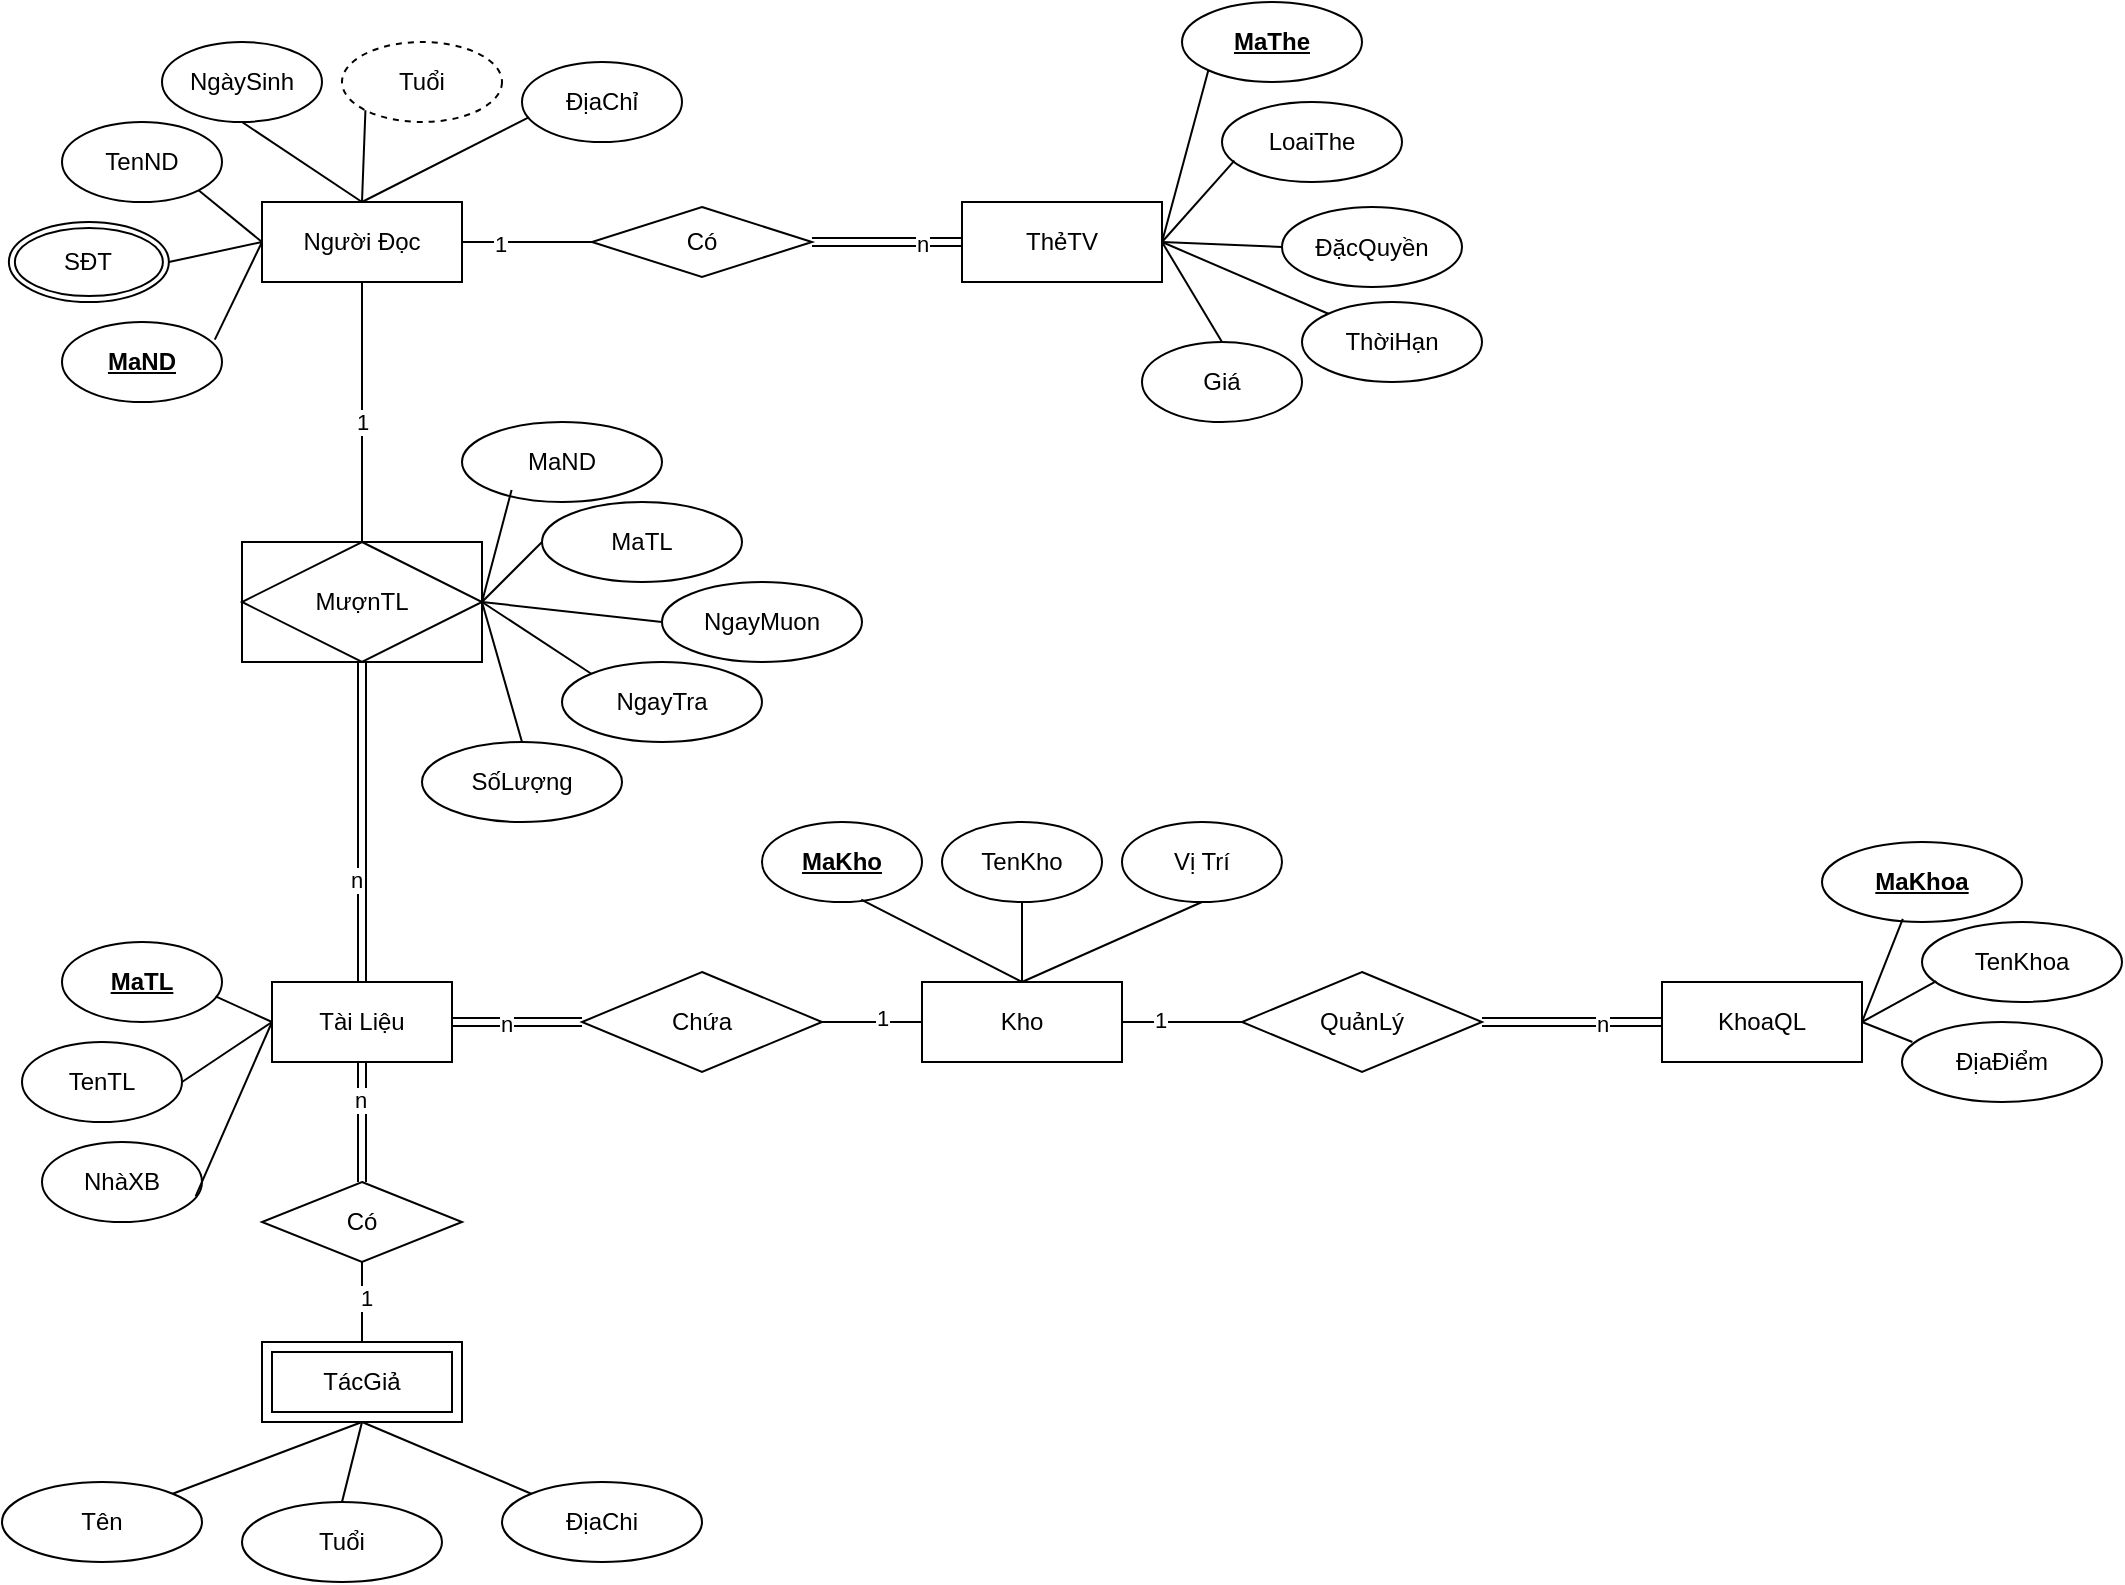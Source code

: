 <mxfile version="24.7.13">
  <diagram name="Trang-1" id="ZWzxkZIK--rJ453yQ6tB">
    <mxGraphModel dx="1646" dy="653" grid="1" gridSize="10" guides="1" tooltips="1" connect="1" arrows="1" fold="1" page="1" pageScale="1" pageWidth="3300" pageHeight="4681" math="0" shadow="0">
      <root>
        <mxCell id="0" />
        <mxCell id="1" parent="0" />
        <mxCell id="0mULd0ldyT7BNbRr9lkG-23" value="" style="edgeStyle=orthogonalEdgeStyle;rounded=0;orthogonalLoop=1;jettySize=auto;html=1;shape=link;" parent="1" source="qfUsmJVMwH6i1zUDP_hz-39" target="0mULd0ldyT7BNbRr9lkG-22" edge="1">
          <mxGeometry relative="1" as="geometry" />
        </mxCell>
        <mxCell id="9Rz3JVOHKZxzOsadTnG4-9" value="n" style="edgeLabel;html=1;align=center;verticalAlign=middle;resizable=0;points=[];" vertex="1" connectable="0" parent="0mULd0ldyT7BNbRr9lkG-23">
          <mxGeometry x="-0.184" y="-1" relative="1" as="geometry">
            <mxPoint as="offset" />
          </mxGeometry>
        </mxCell>
        <mxCell id="9Rz3JVOHKZxzOsadTnG4-137" value="" style="edgeStyle=orthogonalEdgeStyle;rounded=0;orthogonalLoop=1;jettySize=auto;html=1;shape=link;" edge="1" parent="1" source="qfUsmJVMwH6i1zUDP_hz-39" target="9Rz3JVOHKZxzOsadTnG4-131">
          <mxGeometry relative="1" as="geometry" />
        </mxCell>
        <mxCell id="9Rz3JVOHKZxzOsadTnG4-138" value="n" style="edgeLabel;html=1;align=center;verticalAlign=middle;resizable=0;points=[];" vertex="1" connectable="0" parent="9Rz3JVOHKZxzOsadTnG4-137">
          <mxGeometry x="-0.369" y="-1" relative="1" as="geometry">
            <mxPoint as="offset" />
          </mxGeometry>
        </mxCell>
        <mxCell id="qfUsmJVMwH6i1zUDP_hz-39" value="Tài Liệu" style="whiteSpace=wrap;html=1;align=center;" parent="1" vertex="1">
          <mxGeometry x="765" y="880" width="90" height="40" as="geometry" />
        </mxCell>
        <mxCell id="qfUsmJVMwH6i1zUDP_hz-40" style="edgeStyle=none;rounded=0;orthogonalLoop=1;jettySize=auto;html=1;exitX=1;exitY=1;exitDx=0;exitDy=0;" parent="1" source="qfUsmJVMwH6i1zUDP_hz-39" target="qfUsmJVMwH6i1zUDP_hz-39" edge="1">
          <mxGeometry relative="1" as="geometry" />
        </mxCell>
        <mxCell id="qfUsmJVMwH6i1zUDP_hz-42" value="&lt;u&gt;&lt;b&gt;MaTL&lt;/b&gt;&lt;/u&gt;" style="ellipse;whiteSpace=wrap;html=1;align=center;" parent="1" vertex="1">
          <mxGeometry x="660" y="860" width="80" height="40" as="geometry" />
        </mxCell>
        <mxCell id="qfUsmJVMwH6i1zUDP_hz-46" value="" style="endArrow=none;html=1;rounded=0;entryX=0;entryY=0.5;entryDx=0;entryDy=0;exitX=0.96;exitY=0.68;exitDx=0;exitDy=0;exitPerimeter=0;" parent="1" source="qfUsmJVMwH6i1zUDP_hz-42" target="qfUsmJVMwH6i1zUDP_hz-39" edge="1">
          <mxGeometry relative="1" as="geometry">
            <mxPoint x="770" y="869.5" as="sourcePoint" />
            <mxPoint x="930" y="869.5" as="targetPoint" />
          </mxGeometry>
        </mxCell>
        <mxCell id="qfUsmJVMwH6i1zUDP_hz-48" value="NhàXB" style="ellipse;whiteSpace=wrap;html=1;align=center;" parent="1" vertex="1">
          <mxGeometry x="650" y="960" width="80" height="40" as="geometry" />
        </mxCell>
        <mxCell id="qfUsmJVMwH6i1zUDP_hz-49" value="" style="endArrow=none;html=1;rounded=0;entryX=0;entryY=0.5;entryDx=0;entryDy=0;exitX=0.96;exitY=0.68;exitDx=0;exitDy=0;exitPerimeter=0;" parent="1" source="qfUsmJVMwH6i1zUDP_hz-48" target="qfUsmJVMwH6i1zUDP_hz-39" edge="1">
          <mxGeometry relative="1" as="geometry">
            <mxPoint x="740" y="939.5" as="sourcePoint" />
            <mxPoint x="783" y="960" as="targetPoint" />
          </mxGeometry>
        </mxCell>
        <mxCell id="qfUsmJVMwH6i1zUDP_hz-50" value="" style="endArrow=none;html=1;rounded=0;entryX=0;entryY=0.5;entryDx=0;entryDy=0;exitX=1;exitY=0.5;exitDx=0;exitDy=0;" parent="1" source="0mULd0ldyT7BNbRr9lkG-20" target="qfUsmJVMwH6i1zUDP_hz-39" edge="1">
          <mxGeometry relative="1" as="geometry">
            <mxPoint x="730" y="880" as="sourcePoint" />
            <mxPoint x="790" y="960" as="targetPoint" />
            <Array as="points" />
          </mxGeometry>
        </mxCell>
        <mxCell id="qfUsmJVMwH6i1zUDP_hz-54" value="KhoaQL" style="whiteSpace=wrap;html=1;align=center;" parent="1" vertex="1">
          <mxGeometry x="1460" y="880" width="100" height="40" as="geometry" />
        </mxCell>
        <mxCell id="0mULd0ldyT7BNbRr9lkG-20" value="TenTL" style="ellipse;whiteSpace=wrap;html=1;align=center;" parent="1" vertex="1">
          <mxGeometry x="640" y="910" width="80" height="40" as="geometry" />
        </mxCell>
        <mxCell id="0mULd0ldyT7BNbRr9lkG-21" value="Kho" style="whiteSpace=wrap;html=1;align=center;" parent="1" vertex="1">
          <mxGeometry x="1090" y="880" width="100" height="40" as="geometry" />
        </mxCell>
        <mxCell id="0mULd0ldyT7BNbRr9lkG-22" value="Chứa" style="shape=rhombus;perimeter=rhombusPerimeter;whiteSpace=wrap;html=1;align=center;" parent="1" vertex="1">
          <mxGeometry x="920" y="875" width="120" height="50" as="geometry" />
        </mxCell>
        <mxCell id="9Rz3JVOHKZxzOsadTnG4-155" value="" style="edgeStyle=orthogonalEdgeStyle;rounded=0;orthogonalLoop=1;jettySize=auto;html=1;shape=link;" edge="1" parent="1" source="0mULd0ldyT7BNbRr9lkG-25" target="qfUsmJVMwH6i1zUDP_hz-54">
          <mxGeometry relative="1" as="geometry" />
        </mxCell>
        <mxCell id="9Rz3JVOHKZxzOsadTnG4-156" value="n" style="edgeLabel;html=1;align=center;verticalAlign=middle;resizable=0;points=[];" vertex="1" connectable="0" parent="9Rz3JVOHKZxzOsadTnG4-155">
          <mxGeometry x="0.333" y="-1" relative="1" as="geometry">
            <mxPoint as="offset" />
          </mxGeometry>
        </mxCell>
        <mxCell id="0mULd0ldyT7BNbRr9lkG-25" value="QuảnLý" style="shape=rhombus;perimeter=rhombusPerimeter;whiteSpace=wrap;html=1;align=center;" parent="1" vertex="1">
          <mxGeometry x="1250" y="875" width="120" height="50" as="geometry" />
        </mxCell>
        <mxCell id="0mULd0ldyT7BNbRr9lkG-28" value="" style="endArrow=none;html=1;rounded=0;exitX=1;exitY=0.5;exitDx=0;exitDy=0;entryX=0;entryY=0.5;entryDx=0;entryDy=0;" parent="1" source="0mULd0ldyT7BNbRr9lkG-22" target="0mULd0ldyT7BNbRr9lkG-21" edge="1">
          <mxGeometry relative="1" as="geometry">
            <mxPoint x="1080" y="910" as="sourcePoint" />
            <mxPoint x="1090" y="900" as="targetPoint" />
          </mxGeometry>
        </mxCell>
        <mxCell id="0mULd0ldyT7BNbRr9lkG-29" value="" style="endArrow=none;html=1;rounded=0;exitX=1;exitY=0.5;exitDx=0;exitDy=0;entryX=0;entryY=0.5;entryDx=0;entryDy=0;" parent="1" source="0mULd0ldyT7BNbRr9lkG-22" target="0mULd0ldyT7BNbRr9lkG-21" edge="1">
          <mxGeometry relative="1" as="geometry">
            <mxPoint x="1040" y="900" as="sourcePoint" />
            <mxPoint x="1090" y="900" as="targetPoint" />
            <Array as="points">
              <mxPoint x="1090" y="900" />
            </Array>
          </mxGeometry>
        </mxCell>
        <mxCell id="9Rz3JVOHKZxzOsadTnG4-10" value="1" style="edgeLabel;html=1;align=center;verticalAlign=middle;resizable=0;points=[];" vertex="1" connectable="0" parent="0mULd0ldyT7BNbRr9lkG-29">
          <mxGeometry x="0.176" y="2" relative="1" as="geometry">
            <mxPoint as="offset" />
          </mxGeometry>
        </mxCell>
        <mxCell id="9Rz3JVOHKZxzOsadTnG4-2" value="" style="endArrow=none;html=1;rounded=0;entryX=0;entryY=0.5;entryDx=0;entryDy=0;exitX=1;exitY=0.5;exitDx=0;exitDy=0;" edge="1" parent="1" source="0mULd0ldyT7BNbRr9lkG-21" target="0mULd0ldyT7BNbRr9lkG-25">
          <mxGeometry relative="1" as="geometry">
            <mxPoint x="1170" y="970" as="sourcePoint" />
            <mxPoint x="1330" y="970" as="targetPoint" />
          </mxGeometry>
        </mxCell>
        <mxCell id="9Rz3JVOHKZxzOsadTnG4-11" value="1" style="edgeLabel;html=1;align=center;verticalAlign=middle;resizable=0;points=[];" vertex="1" connectable="0" parent="9Rz3JVOHKZxzOsadTnG4-2">
          <mxGeometry x="-0.387" y="1" relative="1" as="geometry">
            <mxPoint as="offset" />
          </mxGeometry>
        </mxCell>
        <mxCell id="9Rz3JVOHKZxzOsadTnG4-3" value="&lt;u&gt;&lt;b&gt;MaKho&lt;/b&gt;&lt;/u&gt;" style="ellipse;whiteSpace=wrap;html=1;align=center;" vertex="1" parent="1">
          <mxGeometry x="1010" y="800" width="80" height="40" as="geometry" />
        </mxCell>
        <mxCell id="9Rz3JVOHKZxzOsadTnG4-4" value="TenKho" style="ellipse;whiteSpace=wrap;html=1;align=center;" vertex="1" parent="1">
          <mxGeometry x="1100" y="800" width="80" height="40" as="geometry" />
        </mxCell>
        <mxCell id="9Rz3JVOHKZxzOsadTnG4-5" value="Vị Trí" style="ellipse;whiteSpace=wrap;html=1;align=center;" vertex="1" parent="1">
          <mxGeometry x="1190" y="800" width="80" height="40" as="geometry" />
        </mxCell>
        <mxCell id="9Rz3JVOHKZxzOsadTnG4-6" value="" style="endArrow=none;html=1;rounded=0;entryX=0.62;entryY=0.97;entryDx=0;entryDy=0;entryPerimeter=0;exitX=0.5;exitY=0;exitDx=0;exitDy=0;" edge="1" parent="1" source="0mULd0ldyT7BNbRr9lkG-21" target="9Rz3JVOHKZxzOsadTnG4-3">
          <mxGeometry relative="1" as="geometry">
            <mxPoint x="1170" y="970" as="sourcePoint" />
            <mxPoint x="1330" y="970" as="targetPoint" />
          </mxGeometry>
        </mxCell>
        <mxCell id="9Rz3JVOHKZxzOsadTnG4-7" value="" style="endArrow=none;html=1;rounded=0;entryX=0.5;entryY=1;entryDx=0;entryDy=0;exitX=0.5;exitY=0;exitDx=0;exitDy=0;" edge="1" parent="1" source="0mULd0ldyT7BNbRr9lkG-21" target="9Rz3JVOHKZxzOsadTnG4-4">
          <mxGeometry relative="1" as="geometry">
            <mxPoint x="1170" y="970" as="sourcePoint" />
            <mxPoint x="1330" y="970" as="targetPoint" />
          </mxGeometry>
        </mxCell>
        <mxCell id="9Rz3JVOHKZxzOsadTnG4-8" value="" style="endArrow=none;html=1;rounded=0;entryX=0.5;entryY=1;entryDx=0;entryDy=0;exitX=0.5;exitY=0;exitDx=0;exitDy=0;" edge="1" parent="1" source="0mULd0ldyT7BNbRr9lkG-21" target="9Rz3JVOHKZxzOsadTnG4-5">
          <mxGeometry relative="1" as="geometry">
            <mxPoint x="1170" y="970" as="sourcePoint" />
            <mxPoint x="1330" y="970" as="targetPoint" />
          </mxGeometry>
        </mxCell>
        <mxCell id="9Rz3JVOHKZxzOsadTnG4-13" value="Người Đọc" style="whiteSpace=wrap;html=1;align=center;" vertex="1" parent="1">
          <mxGeometry x="760" y="490" width="100" height="40" as="geometry" />
        </mxCell>
        <mxCell id="9Rz3JVOHKZxzOsadTnG4-14" value="TenND" style="ellipse;whiteSpace=wrap;html=1;align=center;" vertex="1" parent="1">
          <mxGeometry x="660" y="450" width="80" height="40" as="geometry" />
        </mxCell>
        <mxCell id="9Rz3JVOHKZxzOsadTnG4-23" value="NgàySinh" style="ellipse;whiteSpace=wrap;html=1;align=center;" vertex="1" parent="1">
          <mxGeometry x="710" y="410" width="80" height="40" as="geometry" />
        </mxCell>
        <mxCell id="9Rz3JVOHKZxzOsadTnG4-24" value="&lt;u&gt;&lt;b&gt;MaND&lt;/b&gt;&lt;/u&gt;" style="ellipse;whiteSpace=wrap;html=1;align=center;" vertex="1" parent="1">
          <mxGeometry x="660" y="550" width="80" height="40" as="geometry" />
        </mxCell>
        <mxCell id="9Rz3JVOHKZxzOsadTnG4-26" value="ĐịaChỉ" style="ellipse;whiteSpace=wrap;html=1;align=center;" vertex="1" parent="1">
          <mxGeometry x="890" y="420" width="80" height="40" as="geometry" />
        </mxCell>
        <mxCell id="9Rz3JVOHKZxzOsadTnG4-29" value="Tuổi" style="ellipse;whiteSpace=wrap;html=1;align=center;dashed=1;" vertex="1" parent="1">
          <mxGeometry x="800" y="410" width="80" height="40" as="geometry" />
        </mxCell>
        <mxCell id="9Rz3JVOHKZxzOsadTnG4-31" value="" style="endArrow=none;html=1;rounded=0;exitX=1;exitY=1;exitDx=0;exitDy=0;entryX=0;entryY=0.5;entryDx=0;entryDy=0;" edge="1" parent="1" source="9Rz3JVOHKZxzOsadTnG4-14" target="9Rz3JVOHKZxzOsadTnG4-13">
          <mxGeometry relative="1" as="geometry">
            <mxPoint x="1170" y="630" as="sourcePoint" />
            <mxPoint x="1330" y="630" as="targetPoint" />
          </mxGeometry>
        </mxCell>
        <mxCell id="9Rz3JVOHKZxzOsadTnG4-32" value="" style="endArrow=none;html=1;rounded=0;exitX=1;exitY=0.5;exitDx=0;exitDy=0;entryX=0;entryY=0.5;entryDx=0;entryDy=0;" edge="1" parent="1" source="9Rz3JVOHKZxzOsadTnG4-143" target="9Rz3JVOHKZxzOsadTnG4-13">
          <mxGeometry relative="1" as="geometry">
            <mxPoint x="730.0" y="520" as="sourcePoint" />
            <mxPoint x="800" y="520" as="targetPoint" />
          </mxGeometry>
        </mxCell>
        <mxCell id="9Rz3JVOHKZxzOsadTnG4-33" value="" style="endArrow=none;html=1;rounded=0;exitX=0.955;exitY=0.22;exitDx=0;exitDy=0;exitPerimeter=0;entryX=0;entryY=0.5;entryDx=0;entryDy=0;" edge="1" parent="1" source="9Rz3JVOHKZxzOsadTnG4-24" target="9Rz3JVOHKZxzOsadTnG4-13">
          <mxGeometry relative="1" as="geometry">
            <mxPoint x="748" y="504" as="sourcePoint" />
            <mxPoint x="790" y="540" as="targetPoint" />
          </mxGeometry>
        </mxCell>
        <mxCell id="9Rz3JVOHKZxzOsadTnG4-34" value="" style="endArrow=none;html=1;rounded=0;exitX=0.5;exitY=1;exitDx=0;exitDy=0;entryX=0.5;entryY=0;entryDx=0;entryDy=0;" edge="1" parent="1" source="9Rz3JVOHKZxzOsadTnG4-23" target="9Rz3JVOHKZxzOsadTnG4-13">
          <mxGeometry relative="1" as="geometry">
            <mxPoint x="758" y="514" as="sourcePoint" />
            <mxPoint x="820" y="540" as="targetPoint" />
          </mxGeometry>
        </mxCell>
        <mxCell id="9Rz3JVOHKZxzOsadTnG4-35" value="" style="endArrow=none;html=1;rounded=0;exitX=0;exitY=1;exitDx=0;exitDy=0;entryX=0.5;entryY=0;entryDx=0;entryDy=0;" edge="1" parent="1" source="9Rz3JVOHKZxzOsadTnG4-29" target="9Rz3JVOHKZxzOsadTnG4-13">
          <mxGeometry relative="1" as="geometry">
            <mxPoint x="803" y="482" as="sourcePoint" />
            <mxPoint x="800" y="530" as="targetPoint" />
          </mxGeometry>
        </mxCell>
        <mxCell id="9Rz3JVOHKZxzOsadTnG4-36" value="" style="endArrow=none;html=1;rounded=0;exitX=0.045;exitY=0.69;exitDx=0;exitDy=0;exitPerimeter=0;entryX=0.5;entryY=0;entryDx=0;entryDy=0;" edge="1" parent="1" source="9Rz3JVOHKZxzOsadTnG4-26" target="9Rz3JVOHKZxzOsadTnG4-13">
          <mxGeometry relative="1" as="geometry">
            <mxPoint x="813" y="492" as="sourcePoint" />
            <mxPoint x="833" y="509" as="targetPoint" />
          </mxGeometry>
        </mxCell>
        <mxCell id="9Rz3JVOHKZxzOsadTnG4-39" value="ThẻTV" style="whiteSpace=wrap;html=1;align=center;" vertex="1" parent="1">
          <mxGeometry x="1110" y="490" width="100" height="40" as="geometry" />
        </mxCell>
        <mxCell id="9Rz3JVOHKZxzOsadTnG4-42" value="" style="edgeStyle=orthogonalEdgeStyle;rounded=0;orthogonalLoop=1;jettySize=auto;html=1;shape=link;" edge="1" parent="1" source="9Rz3JVOHKZxzOsadTnG4-40" target="9Rz3JVOHKZxzOsadTnG4-39">
          <mxGeometry relative="1" as="geometry" />
        </mxCell>
        <mxCell id="9Rz3JVOHKZxzOsadTnG4-44" value="n" style="edgeLabel;html=1;align=center;verticalAlign=middle;resizable=0;points=[];" vertex="1" connectable="0" parent="9Rz3JVOHKZxzOsadTnG4-42">
          <mxGeometry x="0.467" y="-1" relative="1" as="geometry">
            <mxPoint as="offset" />
          </mxGeometry>
        </mxCell>
        <mxCell id="9Rz3JVOHKZxzOsadTnG4-40" value="Có" style="shape=rhombus;perimeter=rhombusPerimeter;whiteSpace=wrap;html=1;align=center;" vertex="1" parent="1">
          <mxGeometry x="925" y="492.5" width="110" height="35" as="geometry" />
        </mxCell>
        <mxCell id="9Rz3JVOHKZxzOsadTnG4-41" value="" style="endArrow=none;html=1;rounded=0;exitX=1;exitY=0.5;exitDx=0;exitDy=0;entryX=0;entryY=0.5;entryDx=0;entryDy=0;" edge="1" parent="1" source="9Rz3JVOHKZxzOsadTnG4-13" target="9Rz3JVOHKZxzOsadTnG4-40">
          <mxGeometry relative="1" as="geometry">
            <mxPoint x="1130" y="630" as="sourcePoint" />
            <mxPoint x="1290" y="630" as="targetPoint" />
          </mxGeometry>
        </mxCell>
        <mxCell id="9Rz3JVOHKZxzOsadTnG4-43" value="1" style="edgeLabel;html=1;align=center;verticalAlign=middle;resizable=0;points=[];" vertex="1" connectable="0" parent="9Rz3JVOHKZxzOsadTnG4-41">
          <mxGeometry x="-0.415" y="-1" relative="1" as="geometry">
            <mxPoint as="offset" />
          </mxGeometry>
        </mxCell>
        <mxCell id="9Rz3JVOHKZxzOsadTnG4-66" value="" style="endArrow=none;html=1;rounded=0;entryX=0.5;entryY=0;entryDx=0;entryDy=0;exitX=0.5;exitY=1;exitDx=0;exitDy=0;shape=link;" edge="1" parent="1" source="9Rz3JVOHKZxzOsadTnG4-82" target="qfUsmJVMwH6i1zUDP_hz-39">
          <mxGeometry relative="1" as="geometry">
            <mxPoint x="810" y="840" as="sourcePoint" />
            <mxPoint x="1280" y="650" as="targetPoint" />
          </mxGeometry>
        </mxCell>
        <mxCell id="9Rz3JVOHKZxzOsadTnG4-83" value="n" style="edgeLabel;html=1;align=center;verticalAlign=middle;resizable=0;points=[];" vertex="1" connectable="0" parent="9Rz3JVOHKZxzOsadTnG4-66">
          <mxGeometry x="0.375" y="-3" relative="1" as="geometry">
            <mxPoint y="-1" as="offset" />
          </mxGeometry>
        </mxCell>
        <mxCell id="9Rz3JVOHKZxzOsadTnG4-69" value="&lt;b&gt;&lt;u&gt;MaThe&lt;/u&gt;&lt;/b&gt;" style="ellipse;whiteSpace=wrap;html=1;align=center;" vertex="1" parent="1">
          <mxGeometry x="1220" y="390" width="90" height="40" as="geometry" />
        </mxCell>
        <mxCell id="9Rz3JVOHKZxzOsadTnG4-70" value="LoaiThe" style="ellipse;whiteSpace=wrap;html=1;align=center;" vertex="1" parent="1">
          <mxGeometry x="1240" y="440" width="90" height="40" as="geometry" />
        </mxCell>
        <mxCell id="9Rz3JVOHKZxzOsadTnG4-71" value="ĐặcQuyền" style="ellipse;whiteSpace=wrap;html=1;align=center;" vertex="1" parent="1">
          <mxGeometry x="1270" y="492.5" width="90" height="40" as="geometry" />
        </mxCell>
        <mxCell id="9Rz3JVOHKZxzOsadTnG4-72" value="ThờiHạn" style="ellipse;whiteSpace=wrap;html=1;align=center;" vertex="1" parent="1">
          <mxGeometry x="1280" y="540" width="90" height="40" as="geometry" />
        </mxCell>
        <mxCell id="9Rz3JVOHKZxzOsadTnG4-74" value="" style="endArrow=none;html=1;rounded=0;entryX=0;entryY=1;entryDx=0;entryDy=0;exitX=1;exitY=0.5;exitDx=0;exitDy=0;" edge="1" parent="1" source="9Rz3JVOHKZxzOsadTnG4-39" target="9Rz3JVOHKZxzOsadTnG4-69">
          <mxGeometry relative="1" as="geometry">
            <mxPoint x="1196.72" y="490" as="sourcePoint" />
            <mxPoint x="1220.005" y="414.188" as="targetPoint" />
          </mxGeometry>
        </mxCell>
        <mxCell id="9Rz3JVOHKZxzOsadTnG4-75" value="" style="endArrow=none;html=1;rounded=0;entryX=0.069;entryY=0.732;entryDx=0;entryDy=0;entryPerimeter=0;exitX=1;exitY=0.5;exitDx=0;exitDy=0;" edge="1" parent="1" source="9Rz3JVOHKZxzOsadTnG4-39" target="9Rz3JVOHKZxzOsadTnG4-70">
          <mxGeometry relative="1" as="geometry">
            <mxPoint x="1200" y="490" as="sourcePoint" />
            <mxPoint x="1230.005" y="424.188" as="targetPoint" />
          </mxGeometry>
        </mxCell>
        <mxCell id="9Rz3JVOHKZxzOsadTnG4-77" value="" style="endArrow=none;html=1;rounded=0;entryX=0;entryY=0.5;entryDx=0;entryDy=0;exitX=1;exitY=0.5;exitDx=0;exitDy=0;" edge="1" parent="1" source="9Rz3JVOHKZxzOsadTnG4-39" target="9Rz3JVOHKZxzOsadTnG4-71">
          <mxGeometry relative="1" as="geometry">
            <mxPoint x="1200" y="490" as="sourcePoint" />
            <mxPoint x="1240.005" y="434.188" as="targetPoint" />
          </mxGeometry>
        </mxCell>
        <mxCell id="9Rz3JVOHKZxzOsadTnG4-78" value="" style="endArrow=none;html=1;rounded=0;entryX=0;entryY=0;entryDx=0;entryDy=0;exitX=1;exitY=0.5;exitDx=0;exitDy=0;" edge="1" parent="1" source="9Rz3JVOHKZxzOsadTnG4-39" target="9Rz3JVOHKZxzOsadTnG4-72">
          <mxGeometry relative="1" as="geometry">
            <mxPoint x="1220" y="520" as="sourcePoint" />
            <mxPoint x="1280" y="523" as="targetPoint" />
          </mxGeometry>
        </mxCell>
        <mxCell id="9Rz3JVOHKZxzOsadTnG4-79" value="Giá" style="ellipse;whiteSpace=wrap;html=1;align=center;" vertex="1" parent="1">
          <mxGeometry x="1200" y="560" width="80" height="40" as="geometry" />
        </mxCell>
        <mxCell id="9Rz3JVOHKZxzOsadTnG4-80" value="" style="endArrow=none;html=1;rounded=0;entryX=0.5;entryY=0;entryDx=0;entryDy=0;" edge="1" parent="1" target="9Rz3JVOHKZxzOsadTnG4-79">
          <mxGeometry relative="1" as="geometry">
            <mxPoint x="1210" y="510" as="sourcePoint" />
            <mxPoint x="1273" y="566" as="targetPoint" />
          </mxGeometry>
        </mxCell>
        <mxCell id="9Rz3JVOHKZxzOsadTnG4-82" value="MượnTL" style="shape=associativeEntity;whiteSpace=wrap;html=1;align=center;" vertex="1" parent="1">
          <mxGeometry x="750" y="660" width="120" height="60" as="geometry" />
        </mxCell>
        <mxCell id="9Rz3JVOHKZxzOsadTnG4-88" value="" style="endArrow=none;html=1;rounded=0;entryX=0.5;entryY=0;entryDx=0;entryDy=0;exitX=0.5;exitY=1;exitDx=0;exitDy=0;" edge="1" parent="1" source="9Rz3JVOHKZxzOsadTnG4-13" target="9Rz3JVOHKZxzOsadTnG4-82">
          <mxGeometry relative="1" as="geometry">
            <mxPoint x="810" y="520" as="sourcePoint" />
            <mxPoint x="1280" y="650" as="targetPoint" />
          </mxGeometry>
        </mxCell>
        <mxCell id="9Rz3JVOHKZxzOsadTnG4-89" value="1" style="edgeLabel;html=1;align=center;verticalAlign=middle;resizable=0;points=[];" vertex="1" connectable="0" parent="9Rz3JVOHKZxzOsadTnG4-88">
          <mxGeometry x="0.068" relative="1" as="geometry">
            <mxPoint as="offset" />
          </mxGeometry>
        </mxCell>
        <mxCell id="9Rz3JVOHKZxzOsadTnG4-90" value="MaND" style="ellipse;whiteSpace=wrap;html=1;align=center;" vertex="1" parent="1">
          <mxGeometry x="860" y="600" width="100" height="40" as="geometry" />
        </mxCell>
        <mxCell id="9Rz3JVOHKZxzOsadTnG4-92" value="MaTL" style="ellipse;whiteSpace=wrap;html=1;align=center;" vertex="1" parent="1">
          <mxGeometry x="900" y="640" width="100" height="40" as="geometry" />
        </mxCell>
        <mxCell id="9Rz3JVOHKZxzOsadTnG4-93" value="NgayMuon" style="ellipse;whiteSpace=wrap;html=1;align=center;" vertex="1" parent="1">
          <mxGeometry x="960" y="680" width="100" height="40" as="geometry" />
        </mxCell>
        <mxCell id="9Rz3JVOHKZxzOsadTnG4-94" value="NgayTra" style="ellipse;whiteSpace=wrap;html=1;align=center;" vertex="1" parent="1">
          <mxGeometry x="910" y="720" width="100" height="40" as="geometry" />
        </mxCell>
        <mxCell id="9Rz3JVOHKZxzOsadTnG4-95" value="SốLượng" style="ellipse;whiteSpace=wrap;html=1;align=center;" vertex="1" parent="1">
          <mxGeometry x="840" y="760" width="100" height="40" as="geometry" />
        </mxCell>
        <mxCell id="9Rz3JVOHKZxzOsadTnG4-100" value="" style="endArrow=none;html=1;rounded=0;entryX=0.248;entryY=0.85;entryDx=0;entryDy=0;entryPerimeter=0;exitX=1;exitY=0.5;exitDx=0;exitDy=0;" edge="1" parent="1" source="9Rz3JVOHKZxzOsadTnG4-82" target="9Rz3JVOHKZxzOsadTnG4-90">
          <mxGeometry relative="1" as="geometry">
            <mxPoint x="1120" y="650" as="sourcePoint" />
            <mxPoint x="1280" y="650" as="targetPoint" />
          </mxGeometry>
        </mxCell>
        <mxCell id="9Rz3JVOHKZxzOsadTnG4-102" value="" style="endArrow=none;html=1;rounded=0;entryX=0;entryY=0.5;entryDx=0;entryDy=0;" edge="1" parent="1" target="9Rz3JVOHKZxzOsadTnG4-92">
          <mxGeometry relative="1" as="geometry">
            <mxPoint x="870" y="690" as="sourcePoint" />
            <mxPoint x="895" y="644" as="targetPoint" />
          </mxGeometry>
        </mxCell>
        <mxCell id="9Rz3JVOHKZxzOsadTnG4-103" value="" style="endArrow=none;html=1;rounded=0;entryX=0;entryY=0.5;entryDx=0;entryDy=0;" edge="1" parent="1" target="9Rz3JVOHKZxzOsadTnG4-93">
          <mxGeometry relative="1" as="geometry">
            <mxPoint x="870" y="690" as="sourcePoint" />
            <mxPoint x="910" y="670" as="targetPoint" />
          </mxGeometry>
        </mxCell>
        <mxCell id="9Rz3JVOHKZxzOsadTnG4-104" value="" style="endArrow=none;html=1;rounded=0;entryX=0;entryY=0;entryDx=0;entryDy=0;exitX=1;exitY=0.5;exitDx=0;exitDy=0;" edge="1" parent="1" source="9Rz3JVOHKZxzOsadTnG4-82" target="9Rz3JVOHKZxzOsadTnG4-94">
          <mxGeometry relative="1" as="geometry">
            <mxPoint x="870" y="690" as="sourcePoint" />
            <mxPoint x="970" y="710" as="targetPoint" />
          </mxGeometry>
        </mxCell>
        <mxCell id="9Rz3JVOHKZxzOsadTnG4-106" value="" style="endArrow=none;html=1;rounded=0;entryX=0.5;entryY=0;entryDx=0;entryDy=0;exitX=1;exitY=0.5;exitDx=0;exitDy=0;" edge="1" parent="1" source="9Rz3JVOHKZxzOsadTnG4-82" target="9Rz3JVOHKZxzOsadTnG4-95">
          <mxGeometry relative="1" as="geometry">
            <mxPoint x="880" y="700" as="sourcePoint" />
            <mxPoint x="935" y="736" as="targetPoint" />
          </mxGeometry>
        </mxCell>
        <mxCell id="9Rz3JVOHKZxzOsadTnG4-122" value="TácGiả" style="shape=ext;margin=3;double=1;whiteSpace=wrap;html=1;align=center;" vertex="1" parent="1">
          <mxGeometry x="760" y="1060" width="100" height="40" as="geometry" />
        </mxCell>
        <mxCell id="9Rz3JVOHKZxzOsadTnG4-123" value="Tên" style="ellipse;whiteSpace=wrap;html=1;align=center;" vertex="1" parent="1">
          <mxGeometry x="630" y="1130" width="100" height="40" as="geometry" />
        </mxCell>
        <mxCell id="9Rz3JVOHKZxzOsadTnG4-124" value="Tuổi" style="ellipse;whiteSpace=wrap;html=1;align=center;" vertex="1" parent="1">
          <mxGeometry x="750" y="1140" width="100" height="40" as="geometry" />
        </mxCell>
        <mxCell id="9Rz3JVOHKZxzOsadTnG4-125" value="ĐịaChi" style="ellipse;whiteSpace=wrap;html=1;align=center;" vertex="1" parent="1">
          <mxGeometry x="880" y="1130" width="100" height="40" as="geometry" />
        </mxCell>
        <mxCell id="9Rz3JVOHKZxzOsadTnG4-128" value="" style="endArrow=none;html=1;rounded=0;exitX=0.5;exitY=1;exitDx=0;exitDy=0;entryX=1;entryY=0;entryDx=0;entryDy=0;" edge="1" parent="1" source="9Rz3JVOHKZxzOsadTnG4-122" target="9Rz3JVOHKZxzOsadTnG4-123">
          <mxGeometry relative="1" as="geometry">
            <mxPoint x="1150" y="1020" as="sourcePoint" />
            <mxPoint x="1310" y="1020" as="targetPoint" />
          </mxGeometry>
        </mxCell>
        <mxCell id="9Rz3JVOHKZxzOsadTnG4-129" value="" style="endArrow=none;html=1;rounded=0;entryX=0.5;entryY=0;entryDx=0;entryDy=0;exitX=0.5;exitY=1;exitDx=0;exitDy=0;" edge="1" parent="1" source="9Rz3JVOHKZxzOsadTnG4-122" target="9Rz3JVOHKZxzOsadTnG4-124">
          <mxGeometry relative="1" as="geometry">
            <mxPoint x="810" y="1110" as="sourcePoint" />
            <mxPoint x="725" y="1146" as="targetPoint" />
          </mxGeometry>
        </mxCell>
        <mxCell id="9Rz3JVOHKZxzOsadTnG4-130" value="" style="endArrow=none;html=1;rounded=0;entryX=0;entryY=0;entryDx=0;entryDy=0;" edge="1" parent="1" target="9Rz3JVOHKZxzOsadTnG4-125">
          <mxGeometry relative="1" as="geometry">
            <mxPoint x="810" y="1100" as="sourcePoint" />
            <mxPoint x="810" y="1150" as="targetPoint" />
          </mxGeometry>
        </mxCell>
        <mxCell id="9Rz3JVOHKZxzOsadTnG4-131" value="Có" style="shape=rhombus;perimeter=rhombusPerimeter;whiteSpace=wrap;html=1;align=center;" vertex="1" parent="1">
          <mxGeometry x="760" y="980" width="100" height="40" as="geometry" />
        </mxCell>
        <mxCell id="9Rz3JVOHKZxzOsadTnG4-135" value="" style="endArrow=none;html=1;rounded=0;exitX=0.5;exitY=1;exitDx=0;exitDy=0;entryX=0.5;entryY=0;entryDx=0;entryDy=0;" edge="1" parent="1" source="9Rz3JVOHKZxzOsadTnG4-131" target="9Rz3JVOHKZxzOsadTnG4-122">
          <mxGeometry relative="1" as="geometry">
            <mxPoint x="820" y="1110" as="sourcePoint" />
            <mxPoint x="725" y="1146" as="targetPoint" />
          </mxGeometry>
        </mxCell>
        <mxCell id="9Rz3JVOHKZxzOsadTnG4-136" value="1" style="edgeLabel;html=1;align=center;verticalAlign=middle;resizable=0;points=[];" vertex="1" connectable="0" parent="9Rz3JVOHKZxzOsadTnG4-135">
          <mxGeometry x="-0.112" y="2" relative="1" as="geometry">
            <mxPoint as="offset" />
          </mxGeometry>
        </mxCell>
        <mxCell id="9Rz3JVOHKZxzOsadTnG4-143" value="SĐT" style="ellipse;shape=doubleEllipse;margin=3;whiteSpace=wrap;html=1;align=center;" vertex="1" parent="1">
          <mxGeometry x="633.44" y="500" width="80" height="40" as="geometry" />
        </mxCell>
        <mxCell id="9Rz3JVOHKZxzOsadTnG4-144" value="&lt;b&gt;&lt;u&gt;MaKhoa&lt;/u&gt;&lt;/b&gt;" style="ellipse;whiteSpace=wrap;html=1;align=center;" vertex="1" parent="1">
          <mxGeometry x="1540" y="810" width="100" height="40" as="geometry" />
        </mxCell>
        <mxCell id="9Rz3JVOHKZxzOsadTnG4-145" value="TenKhoa" style="ellipse;whiteSpace=wrap;html=1;align=center;" vertex="1" parent="1">
          <mxGeometry x="1590" y="850" width="100" height="40" as="geometry" />
        </mxCell>
        <mxCell id="9Rz3JVOHKZxzOsadTnG4-146" value="ĐịaĐiểm" style="ellipse;whiteSpace=wrap;html=1;align=center;" vertex="1" parent="1">
          <mxGeometry x="1580" y="900" width="100" height="40" as="geometry" />
        </mxCell>
        <mxCell id="9Rz3JVOHKZxzOsadTnG4-151" value="" style="endArrow=none;html=1;rounded=0;entryX=0.404;entryY=0.96;entryDx=0;entryDy=0;entryPerimeter=0;exitX=1;exitY=0.5;exitDx=0;exitDy=0;" edge="1" parent="1" source="qfUsmJVMwH6i1zUDP_hz-54" target="9Rz3JVOHKZxzOsadTnG4-144">
          <mxGeometry relative="1" as="geometry">
            <mxPoint x="1180" y="880" as="sourcePoint" />
            <mxPoint x="1340" y="880" as="targetPoint" />
          </mxGeometry>
        </mxCell>
        <mxCell id="9Rz3JVOHKZxzOsadTnG4-152" value="" style="endArrow=none;html=1;rounded=0;entryX=0.072;entryY=0.74;entryDx=0;entryDy=0;entryPerimeter=0;exitX=1;exitY=0.5;exitDx=0;exitDy=0;" edge="1" parent="1" source="qfUsmJVMwH6i1zUDP_hz-54" target="9Rz3JVOHKZxzOsadTnG4-145">
          <mxGeometry relative="1" as="geometry">
            <mxPoint x="1570" y="910" as="sourcePoint" />
            <mxPoint x="1590" y="858" as="targetPoint" />
          </mxGeometry>
        </mxCell>
        <mxCell id="9Rz3JVOHKZxzOsadTnG4-153" value="" style="endArrow=none;html=1;rounded=0;entryX=0.052;entryY=0.25;entryDx=0;entryDy=0;entryPerimeter=0;exitX=1;exitY=0.5;exitDx=0;exitDy=0;" edge="1" parent="1" source="qfUsmJVMwH6i1zUDP_hz-54" target="9Rz3JVOHKZxzOsadTnG4-146">
          <mxGeometry relative="1" as="geometry">
            <mxPoint x="1570" y="910" as="sourcePoint" />
            <mxPoint x="1607" y="890" as="targetPoint" />
          </mxGeometry>
        </mxCell>
      </root>
    </mxGraphModel>
  </diagram>
</mxfile>
